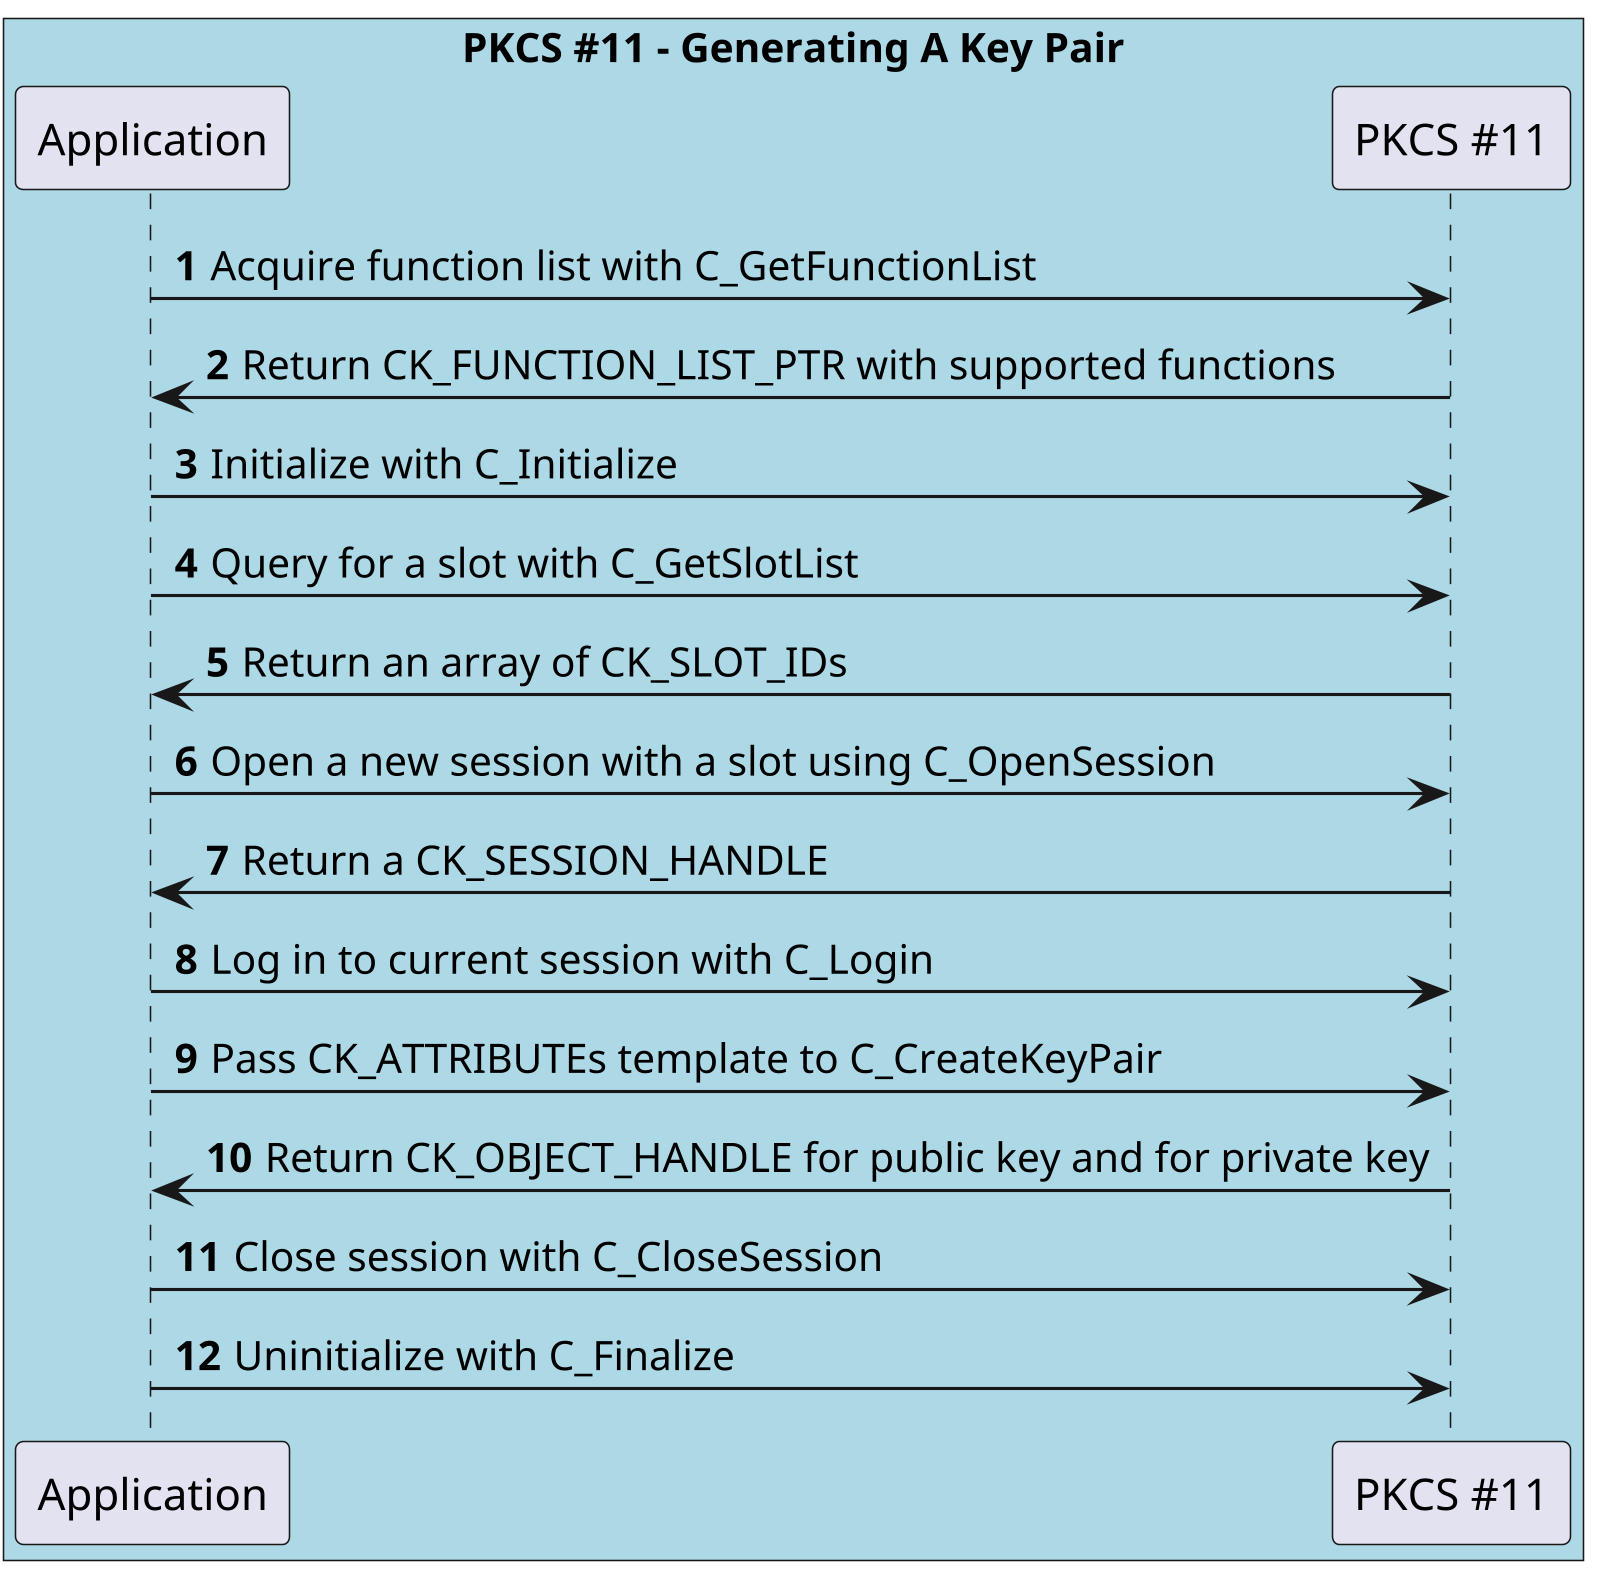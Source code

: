 @startuml
skinparam classFontSize 8
skinparam classFontName Helvetica
skinparam dpi 300
autonumber

participant "Application" as app
participant "PKCS #11" as pkcs

box "PKCS #11 - Generating A Key Pair" #LightBlue
    participant app
    participant pkcs
end box

app -> pkcs: Acquire function list with C_GetFunctionList
pkcs -> app: Return CK_FUNCTION_LIST_PTR with supported functions

app -> pkcs: Initialize with C_Initialize

app -> pkcs: Query for a slot with C_GetSlotList
pkcs -> app: Return an array of CK_SLOT_IDs

app -> pkcs: Open a new session with a slot using C_OpenSession
pkcs -> app: Return a CK_SESSION_HANDLE

app -> pkcs: Log in to current session with C_Login

app -> pkcs: Pass CK_ATTRIBUTEs template to C_CreateKeyPair
pkcs -> app: Return CK_OBJECT_HANDLE for public key and for private key

app -> pkcs: Close session with C_CloseSession
app -> pkcs: Uninitialize with C_Finalize

@endumlf
